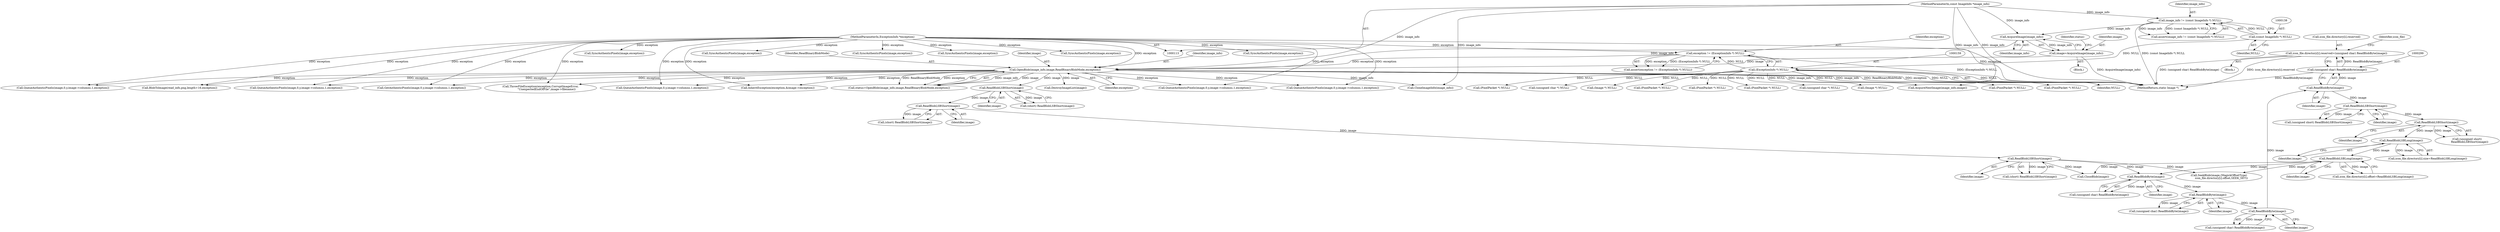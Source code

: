 digraph "0_ImageMagick_f6e9d0d9955e85bdd7540b251cd50d598dacc5e6_25@array" {
"1000290" [label="(Call,icon_file.directory[i].reserved=(unsigned char) ReadBlobByte(image))"];
"1000298" [label="(Call,(unsigned char) ReadBlobByte(image))"];
"1000300" [label="(Call,ReadBlobByte(image))"];
"1000288" [label="(Call,ReadBlobByte(image))"];
"1000276" [label="(Call,ReadBlobByte(image))"];
"1000264" [label="(Call,ReadBlobByte(image))"];
"1000213" [label="(Call,ReadBlobLSBShort(image))"];
"1000205" [label="(Call,ReadBlobLSBShort(image))"];
"1000197" [label="(Call,ReadBlobLSBShort(image))"];
"1000173" [label="(Call,OpenBlob(image_info,image,ReadBinaryBlobMode,exception))"];
"1000169" [label="(Call,AcquireImage(image_info))"];
"1000135" [label="(Call,image_info != (const ImageInfo *) NULL)"];
"1000114" [label="(MethodParameterIn,const ImageInfo *image_info)"];
"1000137" [label="(Call,(const ImageInfo *) NULL)"];
"1000167" [label="(Call,image=AcquireImage(image_info))"];
"1000156" [label="(Call,exception != (ExceptionInfo *) NULL)"];
"1000115" [label="(MethodParameterIn,ExceptionInfo *exception)"];
"1000158" [label="(Call,(ExceptionInfo *) NULL)"];
"1000344" [label="(Call,ReadBlobLSBLong(image))"];
"1000334" [label="(Call,ReadBlobLSBLong(image))"];
"1000324" [label="(Call,ReadBlobLSBShort(image))"];
"1000312" [label="(Call,ReadBlobLSBShort(image))"];
"1000365" [label="(Call,SeekBlob(image,(MagickOffsetType)\n      icon_file.directory[i].offset,SEEK_SET))"];
"1000265" [label="(Identifier,image)"];
"1000326" [label="(Call,icon_file.directory[i].size=ReadBlobLSBLong(image))"];
"1000274" [label="(Call,(unsigned char) ReadBlobByte(image))"];
"1001158" [label="(Call,(PixelPacket *) NULL)"];
"1001488" [label="(Call,QueueAuthenticPixels(image,0,y,image->columns,1,exception))"];
"1000114" [label="(MethodParameterIn,const ImageInfo *image_info)"];
"1000197" [label="(Call,ReadBlobLSBShort(image))"];
"1000288" [label="(Call,ReadBlobByte(image))"];
"1001342" [label="(Call,(PixelPacket *) NULL)"];
"1000298" [label="(Call,(unsigned char) ReadBlobByte(image))"];
"1000286" [label="(Call,(unsigned char) ReadBlobByte(image))"];
"1002135" [label="(MethodReturn,static Image *)"];
"1001550" [label="(Call,SyncAuthenticPixels(image,exception))"];
"1001675" [label="(Call,SyncAuthenticPixels(image,exception))"];
"1000137" [label="(Call,(const ImageInfo *) NULL)"];
"1000176" [label="(Identifier,ReadBinaryBlobMode)"];
"1000345" [label="(Identifier,image)"];
"1000470" [label="(Call,(unsigned char *) NULL)"];
"1000175" [label="(Identifier,image)"];
"1002051" [label="(Call,ThrowFileException(exception,CorruptImageError,\n              \"UnexpectedEndOfFile\",image->filename))"];
"1000158" [label="(Call,(ExceptionInfo *) NULL)"];
"1000313" [label="(Identifier,image)"];
"1000336" [label="(Call,icon_file.directory[i].offset=ReadBlobLSBLong(image))"];
"1000134" [label="(Call,assert(image_info != (const ImageInfo *) NULL))"];
"1000139" [label="(Identifier,NULL)"];
"1000188" [label="(Call,(Image *) NULL)"];
"1000290" [label="(Call,icon_file.directory[i].reserved=(unsigned char) ReadBlobByte(image))"];
"1000116" [label="(Block,)"];
"1001330" [label="(Call,QueueAuthenticPixels(image,0,y,image->columns,1,exception))"];
"1000206" [label="(Identifier,image)"];
"1000277" [label="(Identifier,image)"];
"1000136" [label="(Identifier,image_info)"];
"1001743" [label="(Call,(PixelPacket *) NULL)"];
"1000205" [label="(Call,ReadBlobLSBShort(image))"];
"1000174" [label="(Identifier,image_info)"];
"1000253" [label="(Block,)"];
"1001146" [label="(Call,QueueAuthenticPixels(image,0,y,image->columns,1,exception))"];
"1000173" [label="(Call,OpenBlob(image_info,image,ReadBinaryBlobMode,exception))"];
"1000322" [label="(Call,(unsigned short)\n      ReadBlobLSBShort(image))"];
"1001433" [label="(Call,SyncAuthenticPixels(image,exception))"];
"1001899" [label="(Call,GetAuthenticPixels(image,0,y,image->columns,1,exception))"];
"1000172" [label="(Identifier,status)"];
"1000344" [label="(Call,ReadBlobLSBLong(image))"];
"1001911" [label="(Call,(PixelPacket *) NULL)"];
"1000169" [label="(Call,AcquireImage(image_info))"];
"1000160" [label="(Identifier,NULL)"];
"1000324" [label="(Call,ReadBlobLSBShort(image))"];
"1000312" [label="(Call,ReadBlobLSBShort(image))"];
"1000264" [label="(Call,ReadBlobByte(image))"];
"1001071" [label="(Call,InheritException(exception,&image->exception))"];
"1000115" [label="(MethodParameterIn,ExceptionInfo *exception)"];
"1000325" [label="(Identifier,image)"];
"1000276" [label="(Call,ReadBlobByte(image))"];
"1000300" [label="(Call,ReadBlobByte(image))"];
"1000156" [label="(Call,exception != (ExceptionInfo *) NULL)"];
"1000211" [label="(Call,(short) ReadBlobLSBShort(image))"];
"1001500" [label="(Call,(PixelPacket *) NULL)"];
"1001617" [label="(Call,(PixelPacket *) NULL)"];
"1001275" [label="(Call,SyncAuthenticPixels(image,exception))"];
"1000335" [label="(Identifier,image)"];
"1000198" [label="(Identifier,image)"];
"1000310" [label="(Call,(unsigned short) ReadBlobLSBShort(image))"];
"1000195" [label="(Call,(short) ReadBlobLSBShort(image))"];
"1001605" [label="(Call,QueueAuthenticPixels(image,0,y,image->columns,1,exception))"];
"1000334" [label="(Call,ReadBlobLSBLong(image))"];
"1000214" [label="(Identifier,image)"];
"1000185" [label="(Call,DestroyImageList(image))"];
"1000203" [label="(Call,(short) ReadBlobLSBShort(image))"];
"1000177" [label="(Identifier,exception)"];
"1000155" [label="(Call,assert(exception != (ExceptionInfo *) NULL))"];
"1000171" [label="(Call,status=OpenBlob(image_info,image,ReadBinaryBlobMode,exception))"];
"1001820" [label="(Call,SyncAuthenticPixels(image,exception))"];
"1000556" [label="(Call,BlobToImage(read_info,png,length+16,exception))"];
"1002130" [label="(Call,CloseBlob(image))"];
"1000170" [label="(Identifier,image_info)"];
"1000291" [label="(Call,icon_file.directory[i].reserved)"];
"1000931" [label="(Call,(unsigned char *) NULL)"];
"1000157" [label="(Identifier,exception)"];
"1000167" [label="(Call,image=AcquireImage(image_info))"];
"1001731" [label="(Call,QueueAuthenticPixels(image,0,y,image->columns,1,exception))"];
"1000213" [label="(Call,ReadBlobLSBShort(image))"];
"1000135" [label="(Call,image_info != (const ImageInfo *) NULL)"];
"1000262" [label="(Call,(unsigned char) ReadBlobByte(image))"];
"1000168" [label="(Identifier,image)"];
"1000301" [label="(Identifier,image)"];
"1000306" [label="(Identifier,icon_file)"];
"1000544" [label="(Call,CloneImageInfo(image_info))"];
"1002091" [label="(Call,AcquireNextImage(image_info,image))"];
"1000289" [label="(Identifier,image)"];
"1002040" [label="(Call,SyncAuthenticPixels(image,exception))"];
"1002098" [label="(Call,(Image *) NULL)"];
"1000290" -> "1000253"  [label="AST: "];
"1000290" -> "1000298"  [label="CFG: "];
"1000291" -> "1000290"  [label="AST: "];
"1000298" -> "1000290"  [label="AST: "];
"1000306" -> "1000290"  [label="CFG: "];
"1000290" -> "1002135"  [label="DDG: (unsigned char) ReadBlobByte(image)"];
"1000290" -> "1002135"  [label="DDG: icon_file.directory[i].reserved"];
"1000298" -> "1000290"  [label="DDG: ReadBlobByte(image)"];
"1000298" -> "1000300"  [label="CFG: "];
"1000299" -> "1000298"  [label="AST: "];
"1000300" -> "1000298"  [label="AST: "];
"1000298" -> "1002135"  [label="DDG: ReadBlobByte(image)"];
"1000300" -> "1000298"  [label="DDG: image"];
"1000300" -> "1000301"  [label="CFG: "];
"1000301" -> "1000300"  [label="AST: "];
"1000288" -> "1000300"  [label="DDG: image"];
"1000300" -> "1000312"  [label="DDG: image"];
"1000288" -> "1000286"  [label="AST: "];
"1000288" -> "1000289"  [label="CFG: "];
"1000289" -> "1000288"  [label="AST: "];
"1000286" -> "1000288"  [label="CFG: "];
"1000288" -> "1000286"  [label="DDG: image"];
"1000276" -> "1000288"  [label="DDG: image"];
"1000276" -> "1000274"  [label="AST: "];
"1000276" -> "1000277"  [label="CFG: "];
"1000277" -> "1000276"  [label="AST: "];
"1000274" -> "1000276"  [label="CFG: "];
"1000276" -> "1000274"  [label="DDG: image"];
"1000264" -> "1000276"  [label="DDG: image"];
"1000264" -> "1000262"  [label="AST: "];
"1000264" -> "1000265"  [label="CFG: "];
"1000265" -> "1000264"  [label="AST: "];
"1000262" -> "1000264"  [label="CFG: "];
"1000264" -> "1000262"  [label="DDG: image"];
"1000213" -> "1000264"  [label="DDG: image"];
"1000344" -> "1000264"  [label="DDG: image"];
"1000213" -> "1000211"  [label="AST: "];
"1000213" -> "1000214"  [label="CFG: "];
"1000214" -> "1000213"  [label="AST: "];
"1000211" -> "1000213"  [label="CFG: "];
"1000213" -> "1000211"  [label="DDG: image"];
"1000205" -> "1000213"  [label="DDG: image"];
"1000213" -> "1000365"  [label="DDG: image"];
"1000213" -> "1002130"  [label="DDG: image"];
"1000205" -> "1000203"  [label="AST: "];
"1000205" -> "1000206"  [label="CFG: "];
"1000206" -> "1000205"  [label="AST: "];
"1000203" -> "1000205"  [label="CFG: "];
"1000205" -> "1000203"  [label="DDG: image"];
"1000197" -> "1000205"  [label="DDG: image"];
"1000197" -> "1000195"  [label="AST: "];
"1000197" -> "1000198"  [label="CFG: "];
"1000198" -> "1000197"  [label="AST: "];
"1000195" -> "1000197"  [label="CFG: "];
"1000197" -> "1000195"  [label="DDG: image"];
"1000173" -> "1000197"  [label="DDG: image"];
"1000173" -> "1000171"  [label="AST: "];
"1000173" -> "1000177"  [label="CFG: "];
"1000174" -> "1000173"  [label="AST: "];
"1000175" -> "1000173"  [label="AST: "];
"1000176" -> "1000173"  [label="AST: "];
"1000177" -> "1000173"  [label="AST: "];
"1000171" -> "1000173"  [label="CFG: "];
"1000173" -> "1002135"  [label="DDG: ReadBinaryBlobMode"];
"1000173" -> "1002135"  [label="DDG: exception"];
"1000173" -> "1002135"  [label="DDG: image_info"];
"1000173" -> "1000171"  [label="DDG: image_info"];
"1000173" -> "1000171"  [label="DDG: image"];
"1000173" -> "1000171"  [label="DDG: ReadBinaryBlobMode"];
"1000173" -> "1000171"  [label="DDG: exception"];
"1000169" -> "1000173"  [label="DDG: image_info"];
"1000114" -> "1000173"  [label="DDG: image_info"];
"1000167" -> "1000173"  [label="DDG: image"];
"1000156" -> "1000173"  [label="DDG: exception"];
"1000115" -> "1000173"  [label="DDG: exception"];
"1000173" -> "1000185"  [label="DDG: image"];
"1000173" -> "1000544"  [label="DDG: image_info"];
"1000173" -> "1000556"  [label="DDG: exception"];
"1000173" -> "1001071"  [label="DDG: exception"];
"1000173" -> "1001146"  [label="DDG: exception"];
"1000173" -> "1001330"  [label="DDG: exception"];
"1000173" -> "1001488"  [label="DDG: exception"];
"1000173" -> "1001605"  [label="DDG: exception"];
"1000173" -> "1001731"  [label="DDG: exception"];
"1000173" -> "1001899"  [label="DDG: exception"];
"1000173" -> "1002051"  [label="DDG: exception"];
"1000173" -> "1002091"  [label="DDG: image_info"];
"1000169" -> "1000167"  [label="AST: "];
"1000169" -> "1000170"  [label="CFG: "];
"1000170" -> "1000169"  [label="AST: "];
"1000167" -> "1000169"  [label="CFG: "];
"1000169" -> "1000167"  [label="DDG: image_info"];
"1000135" -> "1000169"  [label="DDG: image_info"];
"1000114" -> "1000169"  [label="DDG: image_info"];
"1000135" -> "1000134"  [label="AST: "];
"1000135" -> "1000137"  [label="CFG: "];
"1000136" -> "1000135"  [label="AST: "];
"1000137" -> "1000135"  [label="AST: "];
"1000134" -> "1000135"  [label="CFG: "];
"1000135" -> "1002135"  [label="DDG: (const ImageInfo *) NULL"];
"1000135" -> "1000134"  [label="DDG: image_info"];
"1000135" -> "1000134"  [label="DDG: (const ImageInfo *) NULL"];
"1000114" -> "1000135"  [label="DDG: image_info"];
"1000137" -> "1000135"  [label="DDG: NULL"];
"1000114" -> "1000113"  [label="AST: "];
"1000114" -> "1002135"  [label="DDG: image_info"];
"1000114" -> "1000544"  [label="DDG: image_info"];
"1000114" -> "1002091"  [label="DDG: image_info"];
"1000137" -> "1000139"  [label="CFG: "];
"1000138" -> "1000137"  [label="AST: "];
"1000139" -> "1000137"  [label="AST: "];
"1000137" -> "1000158"  [label="DDG: NULL"];
"1000167" -> "1000116"  [label="AST: "];
"1000168" -> "1000167"  [label="AST: "];
"1000172" -> "1000167"  [label="CFG: "];
"1000167" -> "1002135"  [label="DDG: AcquireImage(image_info)"];
"1000156" -> "1000155"  [label="AST: "];
"1000156" -> "1000158"  [label="CFG: "];
"1000157" -> "1000156"  [label="AST: "];
"1000158" -> "1000156"  [label="AST: "];
"1000155" -> "1000156"  [label="CFG: "];
"1000156" -> "1002135"  [label="DDG: (ExceptionInfo *) NULL"];
"1000156" -> "1000155"  [label="DDG: exception"];
"1000156" -> "1000155"  [label="DDG: (ExceptionInfo *) NULL"];
"1000115" -> "1000156"  [label="DDG: exception"];
"1000158" -> "1000156"  [label="DDG: NULL"];
"1000115" -> "1000113"  [label="AST: "];
"1000115" -> "1002135"  [label="DDG: exception"];
"1000115" -> "1000556"  [label="DDG: exception"];
"1000115" -> "1001071"  [label="DDG: exception"];
"1000115" -> "1001146"  [label="DDG: exception"];
"1000115" -> "1001275"  [label="DDG: exception"];
"1000115" -> "1001330"  [label="DDG: exception"];
"1000115" -> "1001433"  [label="DDG: exception"];
"1000115" -> "1001488"  [label="DDG: exception"];
"1000115" -> "1001550"  [label="DDG: exception"];
"1000115" -> "1001605"  [label="DDG: exception"];
"1000115" -> "1001675"  [label="DDG: exception"];
"1000115" -> "1001731"  [label="DDG: exception"];
"1000115" -> "1001820"  [label="DDG: exception"];
"1000115" -> "1001899"  [label="DDG: exception"];
"1000115" -> "1002040"  [label="DDG: exception"];
"1000115" -> "1002051"  [label="DDG: exception"];
"1000158" -> "1000160"  [label="CFG: "];
"1000159" -> "1000158"  [label="AST: "];
"1000160" -> "1000158"  [label="AST: "];
"1000158" -> "1002135"  [label="DDG: NULL"];
"1000158" -> "1000188"  [label="DDG: NULL"];
"1000158" -> "1000470"  [label="DDG: NULL"];
"1000158" -> "1000931"  [label="DDG: NULL"];
"1000158" -> "1001158"  [label="DDG: NULL"];
"1000158" -> "1001342"  [label="DDG: NULL"];
"1000158" -> "1001500"  [label="DDG: NULL"];
"1000158" -> "1001617"  [label="DDG: NULL"];
"1000158" -> "1001743"  [label="DDG: NULL"];
"1000158" -> "1001911"  [label="DDG: NULL"];
"1000158" -> "1002098"  [label="DDG: NULL"];
"1000344" -> "1000336"  [label="AST: "];
"1000344" -> "1000345"  [label="CFG: "];
"1000345" -> "1000344"  [label="AST: "];
"1000336" -> "1000344"  [label="CFG: "];
"1000344" -> "1000336"  [label="DDG: image"];
"1000334" -> "1000344"  [label="DDG: image"];
"1000344" -> "1000365"  [label="DDG: image"];
"1000344" -> "1002130"  [label="DDG: image"];
"1000334" -> "1000326"  [label="AST: "];
"1000334" -> "1000335"  [label="CFG: "];
"1000335" -> "1000334"  [label="AST: "];
"1000326" -> "1000334"  [label="CFG: "];
"1000334" -> "1000326"  [label="DDG: image"];
"1000324" -> "1000334"  [label="DDG: image"];
"1000324" -> "1000322"  [label="AST: "];
"1000324" -> "1000325"  [label="CFG: "];
"1000325" -> "1000324"  [label="AST: "];
"1000322" -> "1000324"  [label="CFG: "];
"1000324" -> "1000322"  [label="DDG: image"];
"1000312" -> "1000324"  [label="DDG: image"];
"1000312" -> "1000310"  [label="AST: "];
"1000312" -> "1000313"  [label="CFG: "];
"1000313" -> "1000312"  [label="AST: "];
"1000310" -> "1000312"  [label="CFG: "];
"1000312" -> "1000310"  [label="DDG: image"];
}
